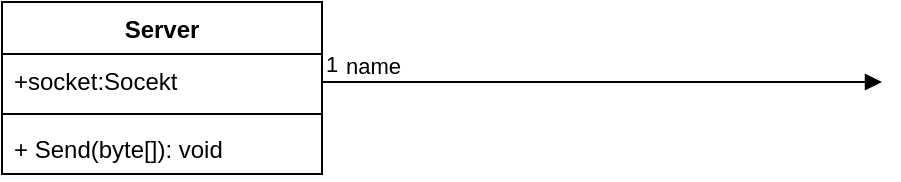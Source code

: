 <mxfile version="20.3.0" type="github"><diagram id="C5RBs43oDa-KdzZeNtuy" name="Page-1"><mxGraphModel dx="1102" dy="568" grid="1" gridSize="10" guides="1" tooltips="1" connect="1" arrows="1" fold="1" page="1" pageScale="1" pageWidth="827" pageHeight="1169" math="0" shadow="0"><root><mxCell id="WIyWlLk6GJQsqaUBKTNV-0"/><mxCell id="WIyWlLk6GJQsqaUBKTNV-1" parent="WIyWlLk6GJQsqaUBKTNV-0"/><mxCell id="VAwtb7KLq5aNkNkUl2DF-0" value="Server" style="swimlane;fontStyle=1;align=center;verticalAlign=top;childLayout=stackLayout;horizontal=1;startSize=26;horizontalStack=0;resizeParent=1;resizeParentMax=0;resizeLast=0;collapsible=1;marginBottom=0;" vertex="1" parent="WIyWlLk6GJQsqaUBKTNV-1"><mxGeometry x="230" y="90" width="160" height="86" as="geometry"/></mxCell><mxCell id="VAwtb7KLq5aNkNkUl2DF-1" value="+socket:Socekt" style="text;strokeColor=none;fillColor=none;align=left;verticalAlign=top;spacingLeft=4;spacingRight=4;overflow=hidden;rotatable=0;points=[[0,0.5],[1,0.5]];portConstraint=eastwest;" vertex="1" parent="VAwtb7KLq5aNkNkUl2DF-0"><mxGeometry y="26" width="160" height="26" as="geometry"/></mxCell><mxCell id="VAwtb7KLq5aNkNkUl2DF-2" value="" style="line;strokeWidth=1;fillColor=none;align=left;verticalAlign=middle;spacingTop=-1;spacingLeft=3;spacingRight=3;rotatable=0;labelPosition=right;points=[];portConstraint=eastwest;strokeColor=inherit;" vertex="1" parent="VAwtb7KLq5aNkNkUl2DF-0"><mxGeometry y="52" width="160" height="8" as="geometry"/></mxCell><mxCell id="VAwtb7KLq5aNkNkUl2DF-3" value="+ Send(byte[]): void" style="text;strokeColor=none;fillColor=none;align=left;verticalAlign=top;spacingLeft=4;spacingRight=4;overflow=hidden;rotatable=0;points=[[0,0.5],[1,0.5]];portConstraint=eastwest;" vertex="1" parent="VAwtb7KLq5aNkNkUl2DF-0"><mxGeometry y="60" width="160" height="26" as="geometry"/></mxCell><mxCell id="VAwtb7KLq5aNkNkUl2DF-5" value="name" style="endArrow=block;endFill=1;html=1;edgeStyle=orthogonalEdgeStyle;align=left;verticalAlign=top;rounded=0;exitX=1;exitY=0.5;exitDx=0;exitDy=0;" edge="1" parent="WIyWlLk6GJQsqaUBKTNV-1" source="VAwtb7KLq5aNkNkUl2DF-1"><mxGeometry x="-1" y="22" relative="1" as="geometry"><mxPoint x="400" y="130" as="sourcePoint"/><mxPoint x="670" y="130" as="targetPoint"/><Array as="points"><mxPoint x="390" y="130"/></Array><mxPoint x="-12" y="-20" as="offset"/></mxGeometry></mxCell><mxCell id="VAwtb7KLq5aNkNkUl2DF-6" value="1" style="edgeLabel;resizable=0;html=1;align=left;verticalAlign=bottom;" connectable="0" vertex="1" parent="VAwtb7KLq5aNkNkUl2DF-5"><mxGeometry x="-1" relative="1" as="geometry"/></mxCell></root></mxGraphModel></diagram></mxfile>
